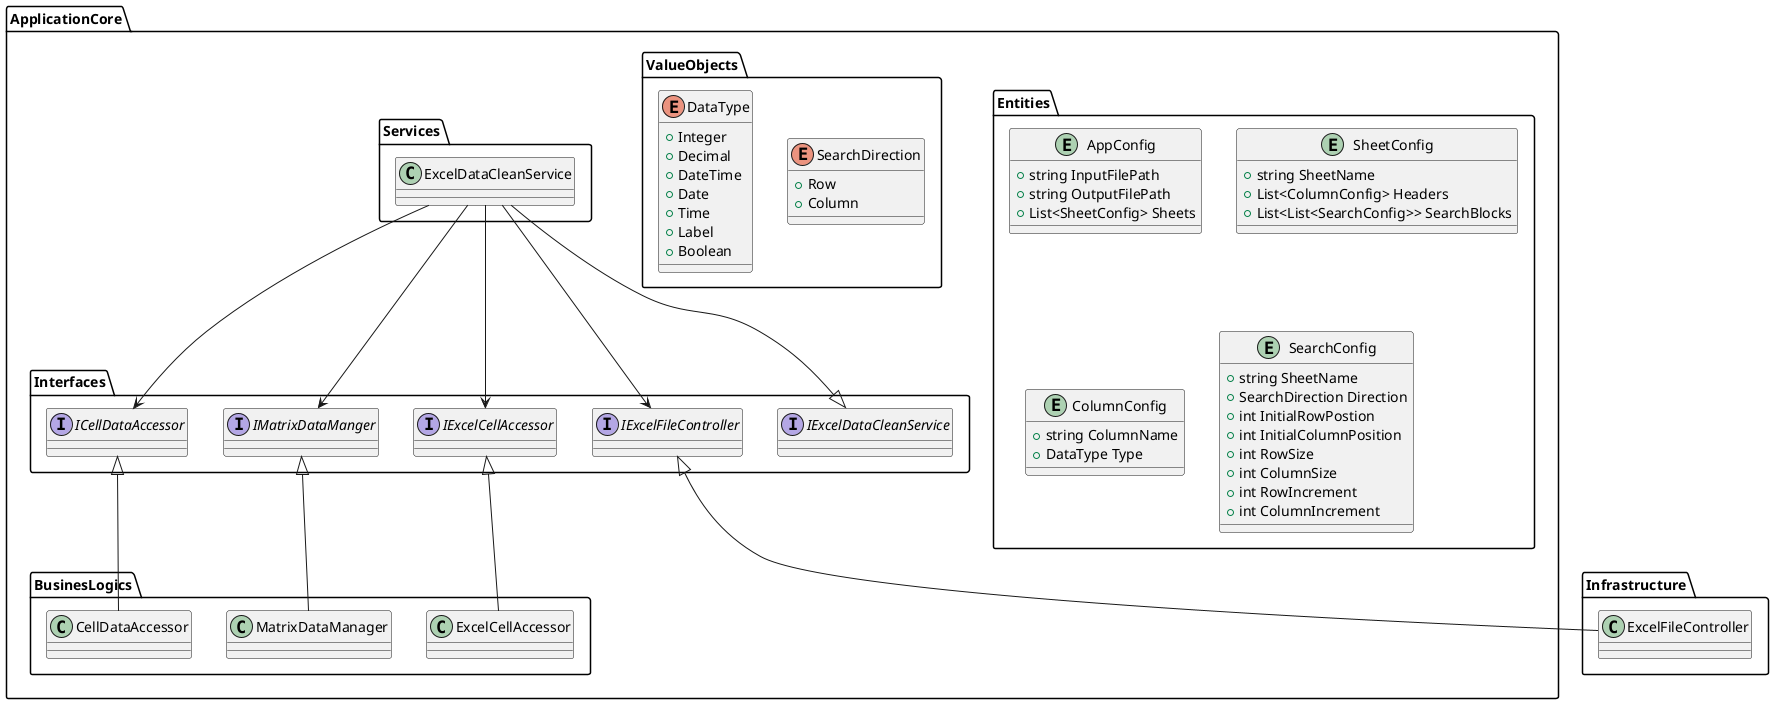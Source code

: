 @startuml class-diagram

namespace ApplicationCore {
  namespace Entities {
    entity AppConfig {
      + string InputFilePath
      + string OutputFilePath
      + List<SheetConfig> Sheets
    }
    entity SheetConfig {
      + string SheetName
      + List<ColumnConfig> Headers
      + List<List<SearchConfig>> SearchBlocks
    }
    entity ColumnConfig {
      + string ColumnName
      + DataType Type
    }
    entity SearchConfig {
      + string SheetName
      + SearchDirection Direction
      + int InitialRowPostion
      + int InitialColumnPosition
      + int RowSize
      + int ColumnSize
      + int RowIncrement
      + int ColumnIncrement
    }
  }
  namespace ValueObjects {
    enum SearchDirection {
      + Row
      + Column
    }
    enum DataType {
      + Integer
      + Decimal
      + DateTime
      + Date
      + Time
      + Label
      + Boolean
    }
  }
  namespace Interfaces {
    interface IExcelDataCleanService
    interface IExcelFileController
    interface IExcelCellAccessor
    interface IMatrixDataManger
    interface ICellDataAccessor
  }
  namespace Services {
    class ExcelDataCleanService
  }
  namespace BusinesLogics {
    class ExcelCellAccessor
    class MatrixDataManager
    class CellDataAccessor
  }
}
namespace Infrastructure {
  class ExcelFileController
}
ApplicationCore.Interfaces.IExcelDataCleanService <|-- ApplicationCore.Services.ExcelDataCleanService
ApplicationCore.Interfaces.IExcelCellAccessor <|-- ApplicationCore.BusinesLogics.ExcelCellAccessor
ApplicationCore.Interfaces.IMatrixDataManger <|-- ApplicationCore.BusinesLogics.MatrixDataManager
ApplicationCore.Interfaces.ICellDataAccessor <|-- ApplicationCore.BusinesLogics.CellDataAccessor
ApplicationCore.Interfaces.IExcelFileController <|-- Infrastructure.ExcelFileController

ApplicationCore.Services.ExcelDataCleanService --> ApplicationCore.Interfaces.IExcelFileController
ApplicationCore.Services.ExcelDataCleanService --> ApplicationCore.Interfaces.IExcelCellAccessor
ApplicationCore.Services.ExcelDataCleanService --> ApplicationCore.Interfaces.IMatrixDataManger
ApplicationCore.Services.ExcelDataCleanService --> ApplicationCore.Interfaces.ICellDataAccessor

@enduml
